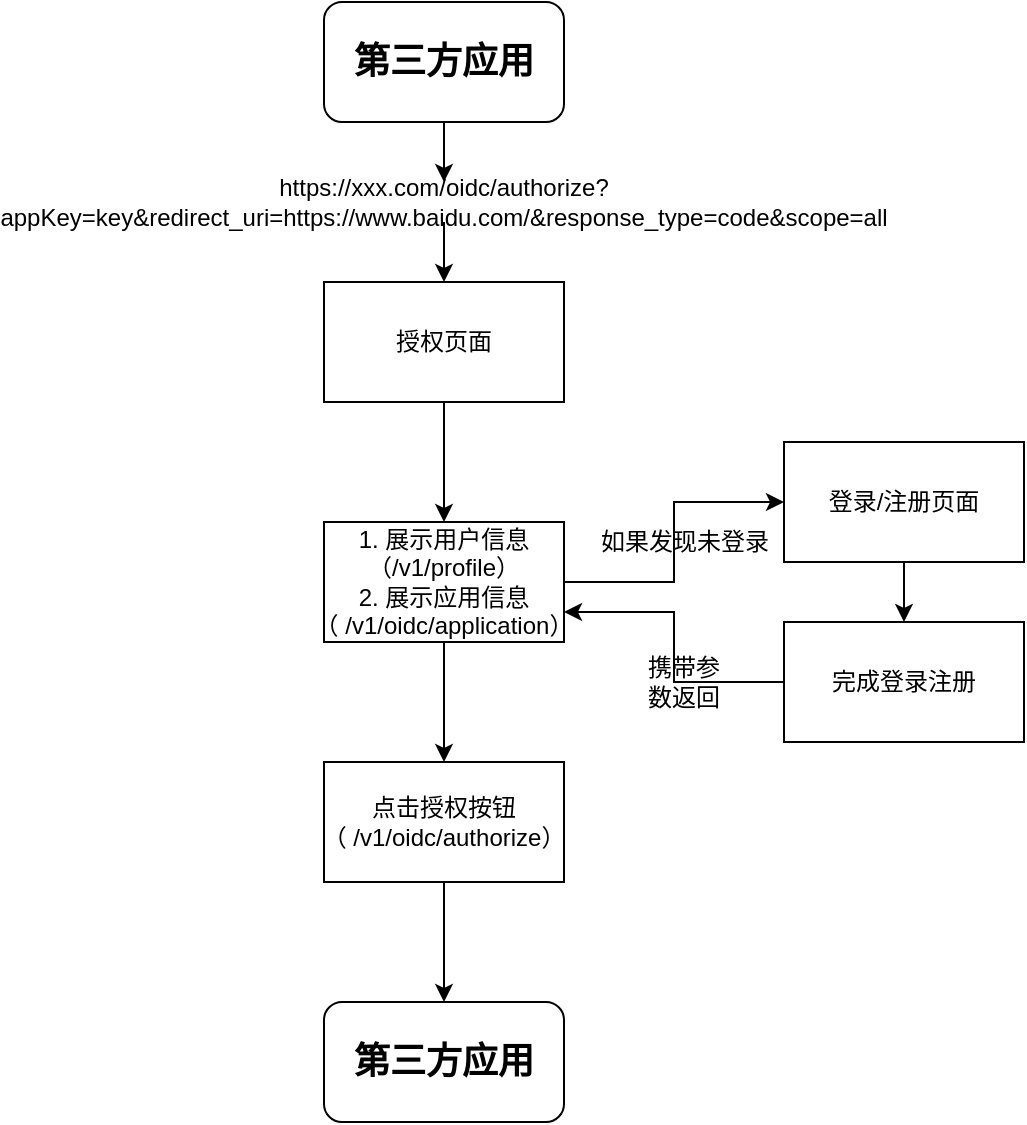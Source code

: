 <mxfile version="14.5.1" type="github">
  <diagram id="QUzMeOpbfW3cwRHKZyZd" name="Page-1">
    <mxGraphModel dx="782" dy="1638" grid="1" gridSize="10" guides="1" tooltips="1" connect="1" arrows="1" fold="1" page="1" pageScale="1" pageWidth="827" pageHeight="1169" math="0" shadow="0">
      <root>
        <mxCell id="0" />
        <mxCell id="1" parent="0" />
        <mxCell id="Hh1LdAJzl79Spug9jRpX-3" value="" style="edgeStyle=orthogonalEdgeStyle;rounded=0;orthogonalLoop=1;jettySize=auto;html=1;" parent="1" source="Hh1LdAJzl79Spug9jRpX-1" target="Hh1LdAJzl79Spug9jRpX-2" edge="1">
          <mxGeometry relative="1" as="geometry" />
        </mxCell>
        <mxCell id="Hh1LdAJzl79Spug9jRpX-1" value="授权页面" style="rounded=0;whiteSpace=wrap;html=1;" parent="1" vertex="1">
          <mxGeometry x="320" y="120" width="120" height="60" as="geometry" />
        </mxCell>
        <mxCell id="ftXRpWPEJPhyPNJFyAa6-7" value="" style="edgeStyle=orthogonalEdgeStyle;rounded=0;orthogonalLoop=1;jettySize=auto;html=1;" parent="1" source="Hh1LdAJzl79Spug9jRpX-2" target="ftXRpWPEJPhyPNJFyAa6-4" edge="1">
          <mxGeometry relative="1" as="geometry" />
        </mxCell>
        <mxCell id="ftXRpWPEJPhyPNJFyAa6-11" value="" style="edgeStyle=orthogonalEdgeStyle;rounded=0;orthogonalLoop=1;jettySize=auto;html=1;" parent="1" source="Hh1LdAJzl79Spug9jRpX-2" target="ftXRpWPEJPhyPNJFyAa6-10" edge="1">
          <mxGeometry relative="1" as="geometry" />
        </mxCell>
        <mxCell id="Hh1LdAJzl79Spug9jRpX-2" value="1. 展示用户信息（/v1/profile）&lt;br&gt;2. 展示应用信息（&amp;nbsp;/v1/oidc/application）" style="rounded=0;whiteSpace=wrap;html=1;" parent="1" vertex="1">
          <mxGeometry x="320" y="240" width="120" height="60" as="geometry" />
        </mxCell>
        <mxCell id="ftXRpWPEJPhyPNJFyAa6-3" value="" style="edgeStyle=orthogonalEdgeStyle;rounded=0;orthogonalLoop=1;jettySize=auto;html=1;" parent="1" source="ftXRpWPEJPhyPNJFyAa6-21" target="Hh1LdAJzl79Spug9jRpX-1" edge="1">
          <mxGeometry relative="1" as="geometry" />
        </mxCell>
        <mxCell id="ftXRpWPEJPhyPNJFyAa6-2" value="&lt;b&gt;&lt;font style=&quot;font-size: 18px&quot;&gt;第三方应用&lt;/font&gt;&lt;/b&gt;" style="rounded=1;whiteSpace=wrap;html=1;" parent="1" vertex="1">
          <mxGeometry x="320" y="-20" width="120" height="60" as="geometry" />
        </mxCell>
        <mxCell id="ftXRpWPEJPhyPNJFyAa6-9" value="" style="edgeStyle=orthogonalEdgeStyle;rounded=0;orthogonalLoop=1;jettySize=auto;html=1;" parent="1" source="ftXRpWPEJPhyPNJFyAa6-4" target="ftXRpWPEJPhyPNJFyAa6-8" edge="1">
          <mxGeometry relative="1" as="geometry" />
        </mxCell>
        <mxCell id="ftXRpWPEJPhyPNJFyAa6-4" value="点击授权按钮（&amp;nbsp;/v1/oidc/authorize）" style="rounded=0;whiteSpace=wrap;html=1;" parent="1" vertex="1">
          <mxGeometry x="320" y="360" width="120" height="60" as="geometry" />
        </mxCell>
        <mxCell id="ftXRpWPEJPhyPNJFyAa6-8" value="&lt;b&gt;&lt;font style=&quot;font-size: 18px&quot;&gt;第三方应用&lt;/font&gt;&lt;/b&gt;" style="rounded=1;whiteSpace=wrap;html=1;" parent="1" vertex="1">
          <mxGeometry x="320" y="480" width="120" height="60" as="geometry" />
        </mxCell>
        <mxCell id="ftXRpWPEJPhyPNJFyAa6-16" value="" style="edgeStyle=orthogonalEdgeStyle;rounded=0;orthogonalLoop=1;jettySize=auto;html=1;" parent="1" source="ftXRpWPEJPhyPNJFyAa6-10" target="ftXRpWPEJPhyPNJFyAa6-15" edge="1">
          <mxGeometry relative="1" as="geometry" />
        </mxCell>
        <mxCell id="ftXRpWPEJPhyPNJFyAa6-10" value="登录/注册页面" style="rounded=0;whiteSpace=wrap;html=1;" parent="1" vertex="1">
          <mxGeometry x="550" y="200" width="120" height="60" as="geometry" />
        </mxCell>
        <mxCell id="ftXRpWPEJPhyPNJFyAa6-12" value="如果发现未登录" style="text;html=1;align=center;verticalAlign=middle;resizable=0;points=[];autosize=1;" parent="1" vertex="1">
          <mxGeometry x="450" y="240" width="100" height="20" as="geometry" />
        </mxCell>
        <mxCell id="ftXRpWPEJPhyPNJFyAa6-17" style="edgeStyle=orthogonalEdgeStyle;rounded=0;orthogonalLoop=1;jettySize=auto;html=1;entryX=1;entryY=0.75;entryDx=0;entryDy=0;" parent="1" source="ftXRpWPEJPhyPNJFyAa6-15" target="Hh1LdAJzl79Spug9jRpX-2" edge="1">
          <mxGeometry relative="1" as="geometry" />
        </mxCell>
        <mxCell id="ftXRpWPEJPhyPNJFyAa6-15" value="完成登录注册" style="whiteSpace=wrap;html=1;rounded=0;" parent="1" vertex="1">
          <mxGeometry x="550" y="290" width="120" height="60" as="geometry" />
        </mxCell>
        <mxCell id="ftXRpWPEJPhyPNJFyAa6-20" value="携带参数返回" style="text;html=1;strokeColor=none;fillColor=none;align=center;verticalAlign=middle;whiteSpace=wrap;rounded=0;" parent="1" vertex="1">
          <mxGeometry x="480" y="310" width="40" height="20" as="geometry" />
        </mxCell>
        <mxCell id="ftXRpWPEJPhyPNJFyAa6-21" value="https://xxx.com/oidc/authorize?appKey=key&amp;amp;redirect_uri=https://www.baidu.com/&amp;amp;response_type=code&amp;amp;scope=all" style="text;html=1;strokeColor=none;fillColor=none;align=center;verticalAlign=middle;whiteSpace=wrap;rounded=0;" parent="1" vertex="1">
          <mxGeometry x="360" y="70" width="40" height="20" as="geometry" />
        </mxCell>
        <mxCell id="ftXRpWPEJPhyPNJFyAa6-22" value="" style="edgeStyle=orthogonalEdgeStyle;rounded=0;orthogonalLoop=1;jettySize=auto;html=1;" parent="1" source="ftXRpWPEJPhyPNJFyAa6-2" target="ftXRpWPEJPhyPNJFyAa6-21" edge="1">
          <mxGeometry relative="1" as="geometry">
            <mxPoint x="380" y="60" as="sourcePoint" />
            <mxPoint x="380" y="120" as="targetPoint" />
          </mxGeometry>
        </mxCell>
      </root>
    </mxGraphModel>
  </diagram>
</mxfile>
